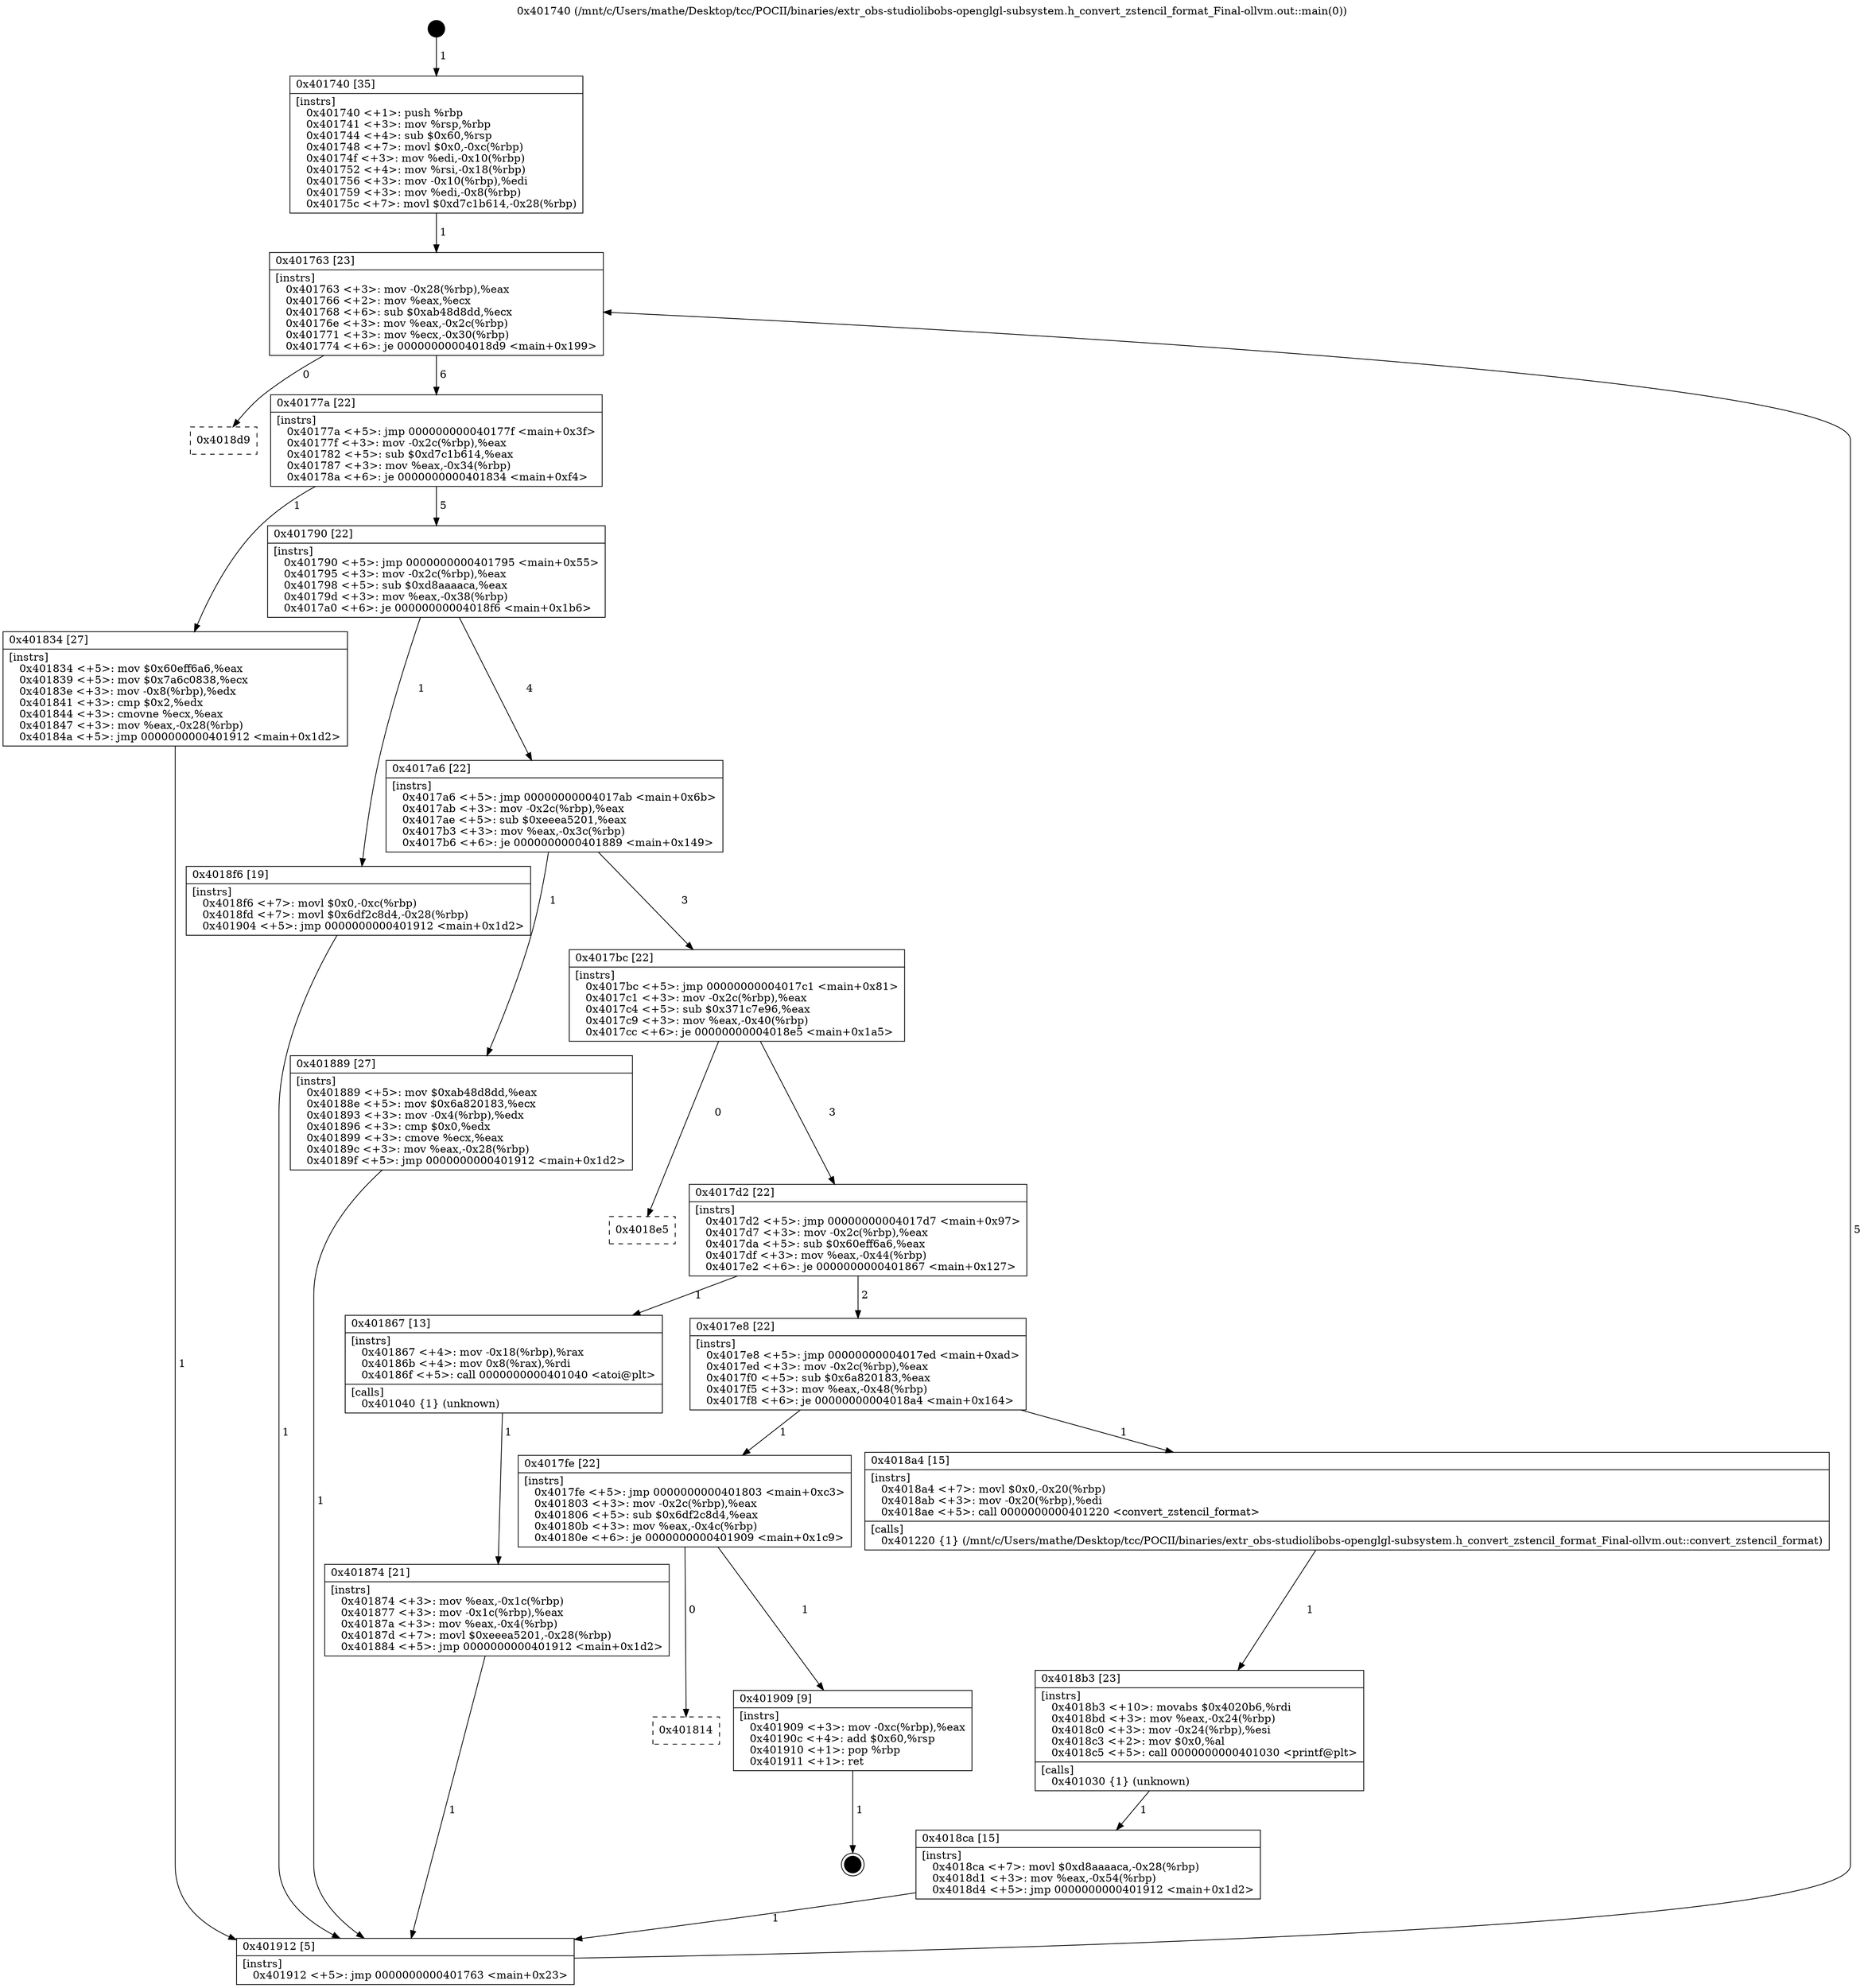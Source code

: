 digraph "0x401740" {
  label = "0x401740 (/mnt/c/Users/mathe/Desktop/tcc/POCII/binaries/extr_obs-studiolibobs-openglgl-subsystem.h_convert_zstencil_format_Final-ollvm.out::main(0))"
  labelloc = "t"
  node[shape=record]

  Entry [label="",width=0.3,height=0.3,shape=circle,fillcolor=black,style=filled]
  "0x401763" [label="{
     0x401763 [23]\l
     | [instrs]\l
     &nbsp;&nbsp;0x401763 \<+3\>: mov -0x28(%rbp),%eax\l
     &nbsp;&nbsp;0x401766 \<+2\>: mov %eax,%ecx\l
     &nbsp;&nbsp;0x401768 \<+6\>: sub $0xab48d8dd,%ecx\l
     &nbsp;&nbsp;0x40176e \<+3\>: mov %eax,-0x2c(%rbp)\l
     &nbsp;&nbsp;0x401771 \<+3\>: mov %ecx,-0x30(%rbp)\l
     &nbsp;&nbsp;0x401774 \<+6\>: je 00000000004018d9 \<main+0x199\>\l
  }"]
  "0x4018d9" [label="{
     0x4018d9\l
  }", style=dashed]
  "0x40177a" [label="{
     0x40177a [22]\l
     | [instrs]\l
     &nbsp;&nbsp;0x40177a \<+5\>: jmp 000000000040177f \<main+0x3f\>\l
     &nbsp;&nbsp;0x40177f \<+3\>: mov -0x2c(%rbp),%eax\l
     &nbsp;&nbsp;0x401782 \<+5\>: sub $0xd7c1b614,%eax\l
     &nbsp;&nbsp;0x401787 \<+3\>: mov %eax,-0x34(%rbp)\l
     &nbsp;&nbsp;0x40178a \<+6\>: je 0000000000401834 \<main+0xf4\>\l
  }"]
  Exit [label="",width=0.3,height=0.3,shape=circle,fillcolor=black,style=filled,peripheries=2]
  "0x401834" [label="{
     0x401834 [27]\l
     | [instrs]\l
     &nbsp;&nbsp;0x401834 \<+5\>: mov $0x60eff6a6,%eax\l
     &nbsp;&nbsp;0x401839 \<+5\>: mov $0x7a6c0838,%ecx\l
     &nbsp;&nbsp;0x40183e \<+3\>: mov -0x8(%rbp),%edx\l
     &nbsp;&nbsp;0x401841 \<+3\>: cmp $0x2,%edx\l
     &nbsp;&nbsp;0x401844 \<+3\>: cmovne %ecx,%eax\l
     &nbsp;&nbsp;0x401847 \<+3\>: mov %eax,-0x28(%rbp)\l
     &nbsp;&nbsp;0x40184a \<+5\>: jmp 0000000000401912 \<main+0x1d2\>\l
  }"]
  "0x401790" [label="{
     0x401790 [22]\l
     | [instrs]\l
     &nbsp;&nbsp;0x401790 \<+5\>: jmp 0000000000401795 \<main+0x55\>\l
     &nbsp;&nbsp;0x401795 \<+3\>: mov -0x2c(%rbp),%eax\l
     &nbsp;&nbsp;0x401798 \<+5\>: sub $0xd8aaaaca,%eax\l
     &nbsp;&nbsp;0x40179d \<+3\>: mov %eax,-0x38(%rbp)\l
     &nbsp;&nbsp;0x4017a0 \<+6\>: je 00000000004018f6 \<main+0x1b6\>\l
  }"]
  "0x401912" [label="{
     0x401912 [5]\l
     | [instrs]\l
     &nbsp;&nbsp;0x401912 \<+5\>: jmp 0000000000401763 \<main+0x23\>\l
  }"]
  "0x401740" [label="{
     0x401740 [35]\l
     | [instrs]\l
     &nbsp;&nbsp;0x401740 \<+1\>: push %rbp\l
     &nbsp;&nbsp;0x401741 \<+3\>: mov %rsp,%rbp\l
     &nbsp;&nbsp;0x401744 \<+4\>: sub $0x60,%rsp\l
     &nbsp;&nbsp;0x401748 \<+7\>: movl $0x0,-0xc(%rbp)\l
     &nbsp;&nbsp;0x40174f \<+3\>: mov %edi,-0x10(%rbp)\l
     &nbsp;&nbsp;0x401752 \<+4\>: mov %rsi,-0x18(%rbp)\l
     &nbsp;&nbsp;0x401756 \<+3\>: mov -0x10(%rbp),%edi\l
     &nbsp;&nbsp;0x401759 \<+3\>: mov %edi,-0x8(%rbp)\l
     &nbsp;&nbsp;0x40175c \<+7\>: movl $0xd7c1b614,-0x28(%rbp)\l
  }"]
  "0x401814" [label="{
     0x401814\l
  }", style=dashed]
  "0x4018f6" [label="{
     0x4018f6 [19]\l
     | [instrs]\l
     &nbsp;&nbsp;0x4018f6 \<+7\>: movl $0x0,-0xc(%rbp)\l
     &nbsp;&nbsp;0x4018fd \<+7\>: movl $0x6df2c8d4,-0x28(%rbp)\l
     &nbsp;&nbsp;0x401904 \<+5\>: jmp 0000000000401912 \<main+0x1d2\>\l
  }"]
  "0x4017a6" [label="{
     0x4017a6 [22]\l
     | [instrs]\l
     &nbsp;&nbsp;0x4017a6 \<+5\>: jmp 00000000004017ab \<main+0x6b\>\l
     &nbsp;&nbsp;0x4017ab \<+3\>: mov -0x2c(%rbp),%eax\l
     &nbsp;&nbsp;0x4017ae \<+5\>: sub $0xeeea5201,%eax\l
     &nbsp;&nbsp;0x4017b3 \<+3\>: mov %eax,-0x3c(%rbp)\l
     &nbsp;&nbsp;0x4017b6 \<+6\>: je 0000000000401889 \<main+0x149\>\l
  }"]
  "0x401909" [label="{
     0x401909 [9]\l
     | [instrs]\l
     &nbsp;&nbsp;0x401909 \<+3\>: mov -0xc(%rbp),%eax\l
     &nbsp;&nbsp;0x40190c \<+4\>: add $0x60,%rsp\l
     &nbsp;&nbsp;0x401910 \<+1\>: pop %rbp\l
     &nbsp;&nbsp;0x401911 \<+1\>: ret\l
  }"]
  "0x401889" [label="{
     0x401889 [27]\l
     | [instrs]\l
     &nbsp;&nbsp;0x401889 \<+5\>: mov $0xab48d8dd,%eax\l
     &nbsp;&nbsp;0x40188e \<+5\>: mov $0x6a820183,%ecx\l
     &nbsp;&nbsp;0x401893 \<+3\>: mov -0x4(%rbp),%edx\l
     &nbsp;&nbsp;0x401896 \<+3\>: cmp $0x0,%edx\l
     &nbsp;&nbsp;0x401899 \<+3\>: cmove %ecx,%eax\l
     &nbsp;&nbsp;0x40189c \<+3\>: mov %eax,-0x28(%rbp)\l
     &nbsp;&nbsp;0x40189f \<+5\>: jmp 0000000000401912 \<main+0x1d2\>\l
  }"]
  "0x4017bc" [label="{
     0x4017bc [22]\l
     | [instrs]\l
     &nbsp;&nbsp;0x4017bc \<+5\>: jmp 00000000004017c1 \<main+0x81\>\l
     &nbsp;&nbsp;0x4017c1 \<+3\>: mov -0x2c(%rbp),%eax\l
     &nbsp;&nbsp;0x4017c4 \<+5\>: sub $0x371c7e96,%eax\l
     &nbsp;&nbsp;0x4017c9 \<+3\>: mov %eax,-0x40(%rbp)\l
     &nbsp;&nbsp;0x4017cc \<+6\>: je 00000000004018e5 \<main+0x1a5\>\l
  }"]
  "0x4018ca" [label="{
     0x4018ca [15]\l
     | [instrs]\l
     &nbsp;&nbsp;0x4018ca \<+7\>: movl $0xd8aaaaca,-0x28(%rbp)\l
     &nbsp;&nbsp;0x4018d1 \<+3\>: mov %eax,-0x54(%rbp)\l
     &nbsp;&nbsp;0x4018d4 \<+5\>: jmp 0000000000401912 \<main+0x1d2\>\l
  }"]
  "0x4018e5" [label="{
     0x4018e5\l
  }", style=dashed]
  "0x4017d2" [label="{
     0x4017d2 [22]\l
     | [instrs]\l
     &nbsp;&nbsp;0x4017d2 \<+5\>: jmp 00000000004017d7 \<main+0x97\>\l
     &nbsp;&nbsp;0x4017d7 \<+3\>: mov -0x2c(%rbp),%eax\l
     &nbsp;&nbsp;0x4017da \<+5\>: sub $0x60eff6a6,%eax\l
     &nbsp;&nbsp;0x4017df \<+3\>: mov %eax,-0x44(%rbp)\l
     &nbsp;&nbsp;0x4017e2 \<+6\>: je 0000000000401867 \<main+0x127\>\l
  }"]
  "0x4018b3" [label="{
     0x4018b3 [23]\l
     | [instrs]\l
     &nbsp;&nbsp;0x4018b3 \<+10\>: movabs $0x4020b6,%rdi\l
     &nbsp;&nbsp;0x4018bd \<+3\>: mov %eax,-0x24(%rbp)\l
     &nbsp;&nbsp;0x4018c0 \<+3\>: mov -0x24(%rbp),%esi\l
     &nbsp;&nbsp;0x4018c3 \<+2\>: mov $0x0,%al\l
     &nbsp;&nbsp;0x4018c5 \<+5\>: call 0000000000401030 \<printf@plt\>\l
     | [calls]\l
     &nbsp;&nbsp;0x401030 \{1\} (unknown)\l
  }"]
  "0x401867" [label="{
     0x401867 [13]\l
     | [instrs]\l
     &nbsp;&nbsp;0x401867 \<+4\>: mov -0x18(%rbp),%rax\l
     &nbsp;&nbsp;0x40186b \<+4\>: mov 0x8(%rax),%rdi\l
     &nbsp;&nbsp;0x40186f \<+5\>: call 0000000000401040 \<atoi@plt\>\l
     | [calls]\l
     &nbsp;&nbsp;0x401040 \{1\} (unknown)\l
  }"]
  "0x4017e8" [label="{
     0x4017e8 [22]\l
     | [instrs]\l
     &nbsp;&nbsp;0x4017e8 \<+5\>: jmp 00000000004017ed \<main+0xad\>\l
     &nbsp;&nbsp;0x4017ed \<+3\>: mov -0x2c(%rbp),%eax\l
     &nbsp;&nbsp;0x4017f0 \<+5\>: sub $0x6a820183,%eax\l
     &nbsp;&nbsp;0x4017f5 \<+3\>: mov %eax,-0x48(%rbp)\l
     &nbsp;&nbsp;0x4017f8 \<+6\>: je 00000000004018a4 \<main+0x164\>\l
  }"]
  "0x401874" [label="{
     0x401874 [21]\l
     | [instrs]\l
     &nbsp;&nbsp;0x401874 \<+3\>: mov %eax,-0x1c(%rbp)\l
     &nbsp;&nbsp;0x401877 \<+3\>: mov -0x1c(%rbp),%eax\l
     &nbsp;&nbsp;0x40187a \<+3\>: mov %eax,-0x4(%rbp)\l
     &nbsp;&nbsp;0x40187d \<+7\>: movl $0xeeea5201,-0x28(%rbp)\l
     &nbsp;&nbsp;0x401884 \<+5\>: jmp 0000000000401912 \<main+0x1d2\>\l
  }"]
  "0x4017fe" [label="{
     0x4017fe [22]\l
     | [instrs]\l
     &nbsp;&nbsp;0x4017fe \<+5\>: jmp 0000000000401803 \<main+0xc3\>\l
     &nbsp;&nbsp;0x401803 \<+3\>: mov -0x2c(%rbp),%eax\l
     &nbsp;&nbsp;0x401806 \<+5\>: sub $0x6df2c8d4,%eax\l
     &nbsp;&nbsp;0x40180b \<+3\>: mov %eax,-0x4c(%rbp)\l
     &nbsp;&nbsp;0x40180e \<+6\>: je 0000000000401909 \<main+0x1c9\>\l
  }"]
  "0x4018a4" [label="{
     0x4018a4 [15]\l
     | [instrs]\l
     &nbsp;&nbsp;0x4018a4 \<+7\>: movl $0x0,-0x20(%rbp)\l
     &nbsp;&nbsp;0x4018ab \<+3\>: mov -0x20(%rbp),%edi\l
     &nbsp;&nbsp;0x4018ae \<+5\>: call 0000000000401220 \<convert_zstencil_format\>\l
     | [calls]\l
     &nbsp;&nbsp;0x401220 \{1\} (/mnt/c/Users/mathe/Desktop/tcc/POCII/binaries/extr_obs-studiolibobs-openglgl-subsystem.h_convert_zstencil_format_Final-ollvm.out::convert_zstencil_format)\l
  }"]
  Entry -> "0x401740" [label=" 1"]
  "0x401763" -> "0x4018d9" [label=" 0"]
  "0x401763" -> "0x40177a" [label=" 6"]
  "0x401909" -> Exit [label=" 1"]
  "0x40177a" -> "0x401834" [label=" 1"]
  "0x40177a" -> "0x401790" [label=" 5"]
  "0x401834" -> "0x401912" [label=" 1"]
  "0x401740" -> "0x401763" [label=" 1"]
  "0x401912" -> "0x401763" [label=" 5"]
  "0x4017fe" -> "0x401814" [label=" 0"]
  "0x401790" -> "0x4018f6" [label=" 1"]
  "0x401790" -> "0x4017a6" [label=" 4"]
  "0x4017fe" -> "0x401909" [label=" 1"]
  "0x4017a6" -> "0x401889" [label=" 1"]
  "0x4017a6" -> "0x4017bc" [label=" 3"]
  "0x4018f6" -> "0x401912" [label=" 1"]
  "0x4017bc" -> "0x4018e5" [label=" 0"]
  "0x4017bc" -> "0x4017d2" [label=" 3"]
  "0x4018ca" -> "0x401912" [label=" 1"]
  "0x4017d2" -> "0x401867" [label=" 1"]
  "0x4017d2" -> "0x4017e8" [label=" 2"]
  "0x401867" -> "0x401874" [label=" 1"]
  "0x401874" -> "0x401912" [label=" 1"]
  "0x401889" -> "0x401912" [label=" 1"]
  "0x4018b3" -> "0x4018ca" [label=" 1"]
  "0x4017e8" -> "0x4018a4" [label=" 1"]
  "0x4017e8" -> "0x4017fe" [label=" 1"]
  "0x4018a4" -> "0x4018b3" [label=" 1"]
}
